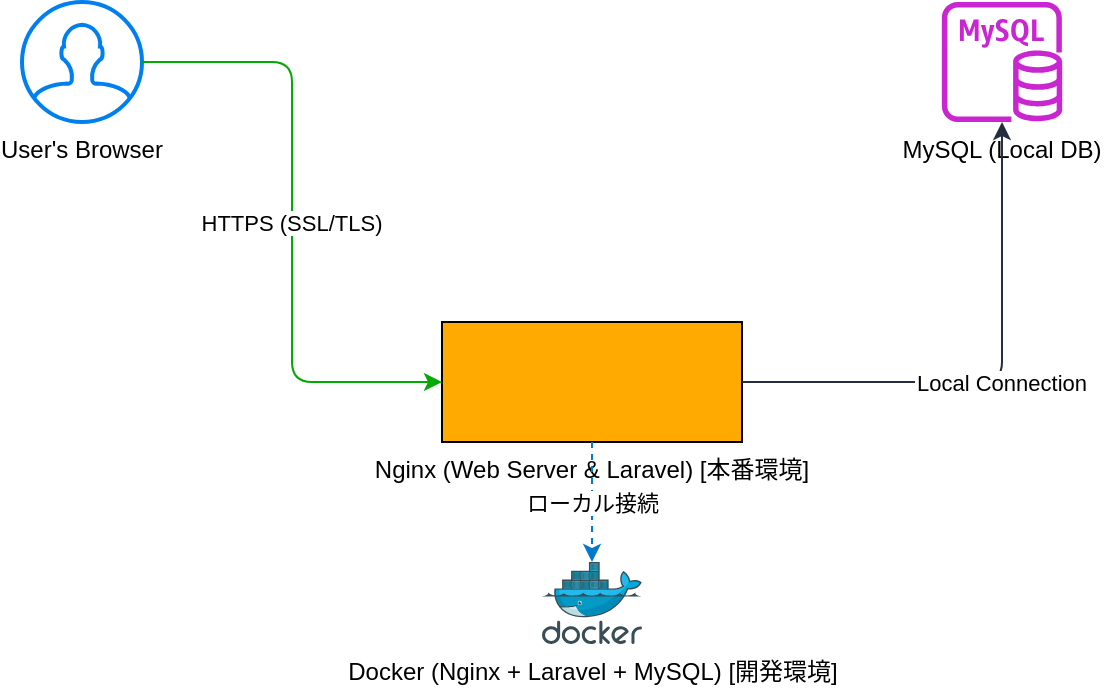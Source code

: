 <mxfile>
    <diagram id="Infrastructure" name="インフラ構成図">
        <mxGraphModel dx="731" dy="408" grid="1" gridSize="10" guides="1" tooltips="1" connect="1" arrows="1" fold="1" page="1" pageScale="1" pageWidth="827" pageHeight="1169" math="0" shadow="0">
            <root>
                <mxCell id="0"/>
                <mxCell id="1" parent="0"/>

                <!-- User's Browser -->
                <mxCell id="User" value="User's Browser" style="shape=mxgraph.ios7.icons.user;strokeColor=#0080F0;strokeWidth=2;verticalLabelPosition=bottom;verticalAlign=top;align=center;" vertex="1" parent="1">
                    <mxGeometry x="60" y="80" width="60" height="60" as="geometry"/>
                </mxCell>

                <!-- Nginx (Web Server & Laravel) [本番環境] -->
                <mxCell id="Nginx" value="Nginx (Web Server &amp; Laravel) [本番環境]" style="shape=mxgraph.azure.compute.virtual_machine;fillColor=#FFAA00;verticalLabelPosition=bottom;verticalAlign=top;align=center;" vertex="1" parent="1">
                    <mxGeometry x="270" y="240" width="150" height="60" as="geometry"/>
                </mxCell>

                <!-- MySQL (Local DB) -->
                <mxCell id="MySQL" value="MySQL (Local DB)" style="shape=mxgraph.aws4.rds_mysql_instance;fillColor=#C925D1;verticalLabelPosition=bottom;verticalAlign=top;align=center;" vertex="1" parent="1">
                    <mxGeometry x="500" y="80" width="100" height="60" as="geometry"/>
                </mxCell>

                <!-- Docker (開発環境) -->
                <mxCell id="Docker" value="Docker (Nginx + Laravel + MySQL) [開発環境]" style="image;sketch=0;aspect=fixed;html=1;points=[];align=center;fontSize=12;image=img/lib/mscae/Docker.svg;" vertex="1" parent="1">
                    <mxGeometry x="320" y="360" width="50" height="41" as="geometry"/>
                </mxCell>

                <!-- Connections -->
                <mxCell id="HTTPS" value="HTTPS (SSL/TLS)" style="edgeStyle=elbowEdgeStyle;strokeColor=#00AA00;" edge="1" parent="1" source="User" target="Nginx">
                    <mxGeometry relative="1" as="geometry"/>
                </mxCell>
                <mxCell id="DB" value="Local Connection" style="edgeStyle=orthogonalEdgeStyle;strokeColor=#232F3E;" edge="1" parent="1" source="Nginx" target="MySQL">
                    <mxGeometry relative="1" as="geometry"/>
                </mxCell>
                <mxCell id="Dev" value="ローカル接続" style="edgeStyle=orthogonalEdgeStyle;strokeColor=#007ACC;dashed=1;" edge="1" parent="1" source="Nginx">
                    <mxGeometry relative="1" as="geometry">
                        <mxPoint x="345" y="360" as="targetPoint"/>
                    </mxGeometry>
                </mxCell>
            </root>
        </mxGraphModel>
    </diagram>
</mxfile>
